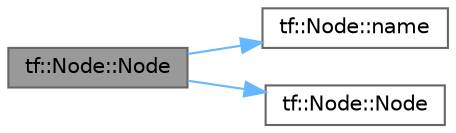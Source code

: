 digraph "tf::Node::Node"
{
 // LATEX_PDF_SIZE
  bgcolor="transparent";
  edge [fontname=Helvetica,fontsize=10,labelfontname=Helvetica,labelfontsize=10];
  node [fontname=Helvetica,fontsize=10,shape=box,height=0.2,width=0.4];
  rankdir="LR";
  Node1 [id="Node000001",label="tf::Node::Node",height=0.2,width=0.4,color="gray40", fillcolor="grey60", style="filled", fontcolor="black",tooltip=" "];
  Node1 -> Node2 [id="edge3_Node000001_Node000002",color="steelblue1",style="solid",tooltip=" "];
  Node2 [id="Node000002",label="tf::Node::name",height=0.2,width=0.4,color="grey40", fillcolor="white", style="filled",URL="$classtf_1_1_node.html#ab2a828fe7af5c81b8c965f249a879fdf",tooltip=" "];
  Node1 -> Node3 [id="edge4_Node000001_Node000003",color="steelblue1",style="solid",tooltip=" "];
  Node3 [id="Node000003",label="tf::Node::Node",height=0.2,width=0.4,color="grey40", fillcolor="white", style="filled",URL="$classtf_1_1_node.html#aebc4701caf53db89d260c75fba0e5050",tooltip=" "];
}
